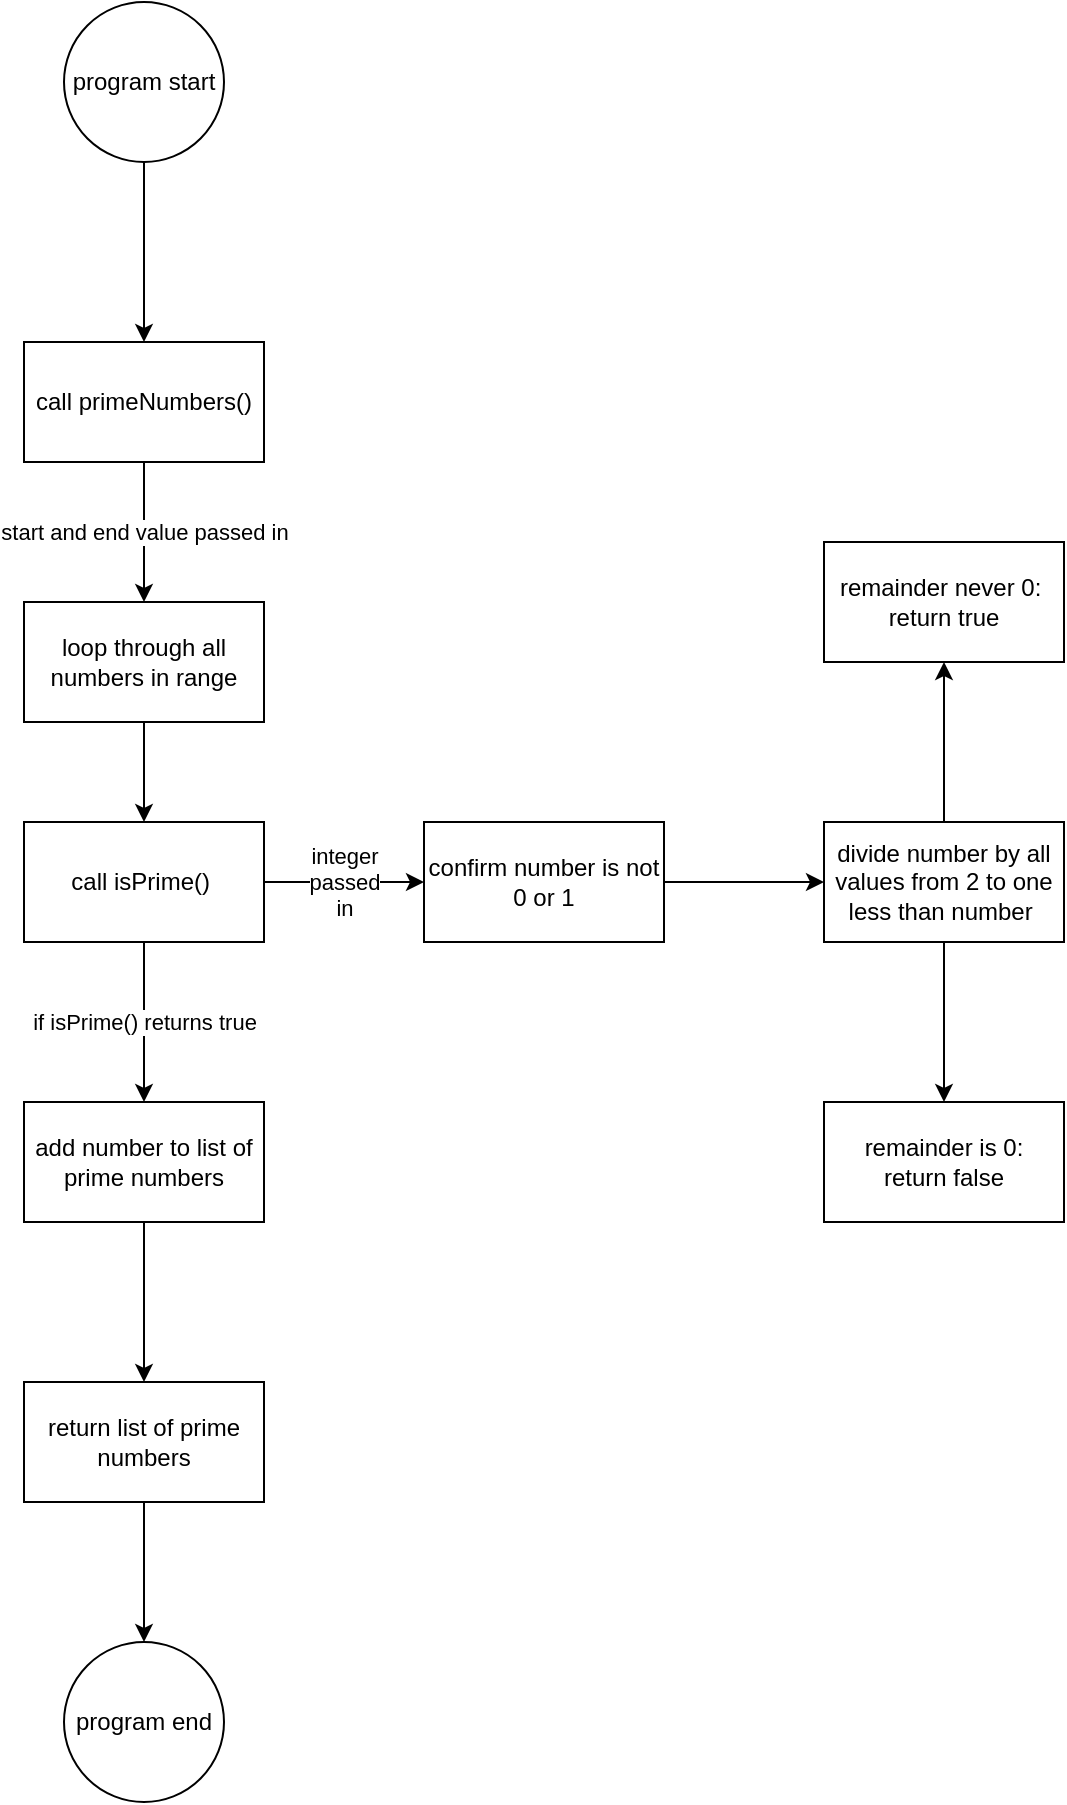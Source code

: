 <mxfile>
    <diagram id="1-bIVowU0tl6BX6uhpWJ" name="Page-1">
        <mxGraphModel dx="452" dy="692" grid="1" gridSize="10" guides="1" tooltips="1" connect="1" arrows="1" fold="1" page="1" pageScale="1" pageWidth="850" pageHeight="1100" math="0" shadow="0">
            <root>
                <mxCell id="0"/>
                <mxCell id="1" parent="0"/>
                <mxCell id="4" value="" style="edgeStyle=none;html=1;" edge="1" parent="1" source="2" target="3">
                    <mxGeometry relative="1" as="geometry"/>
                </mxCell>
                <mxCell id="2" value="program start" style="ellipse;whiteSpace=wrap;html=1;aspect=fixed;" vertex="1" parent="1">
                    <mxGeometry x="200" y="120" width="80" height="80" as="geometry"/>
                </mxCell>
                <mxCell id="6" value="start and end value passed in" style="edgeStyle=none;html=1;exitX=0.5;exitY=1;exitDx=0;exitDy=0;" edge="1" parent="1" source="3" target="5">
                    <mxGeometry relative="1" as="geometry"/>
                </mxCell>
                <mxCell id="3" value="call primeNumbers()" style="whiteSpace=wrap;html=1;" vertex="1" parent="1">
                    <mxGeometry x="180" y="290" width="120" height="60" as="geometry"/>
                </mxCell>
                <mxCell id="8" value="" style="edgeStyle=none;html=1;" edge="1" parent="1" source="5" target="7">
                    <mxGeometry relative="1" as="geometry"/>
                </mxCell>
                <mxCell id="5" value="loop through all numbers in range" style="whiteSpace=wrap;html=1;" vertex="1" parent="1">
                    <mxGeometry x="180" y="420" width="120" height="60" as="geometry"/>
                </mxCell>
                <mxCell id="10" value="integer&lt;br&gt;passed&lt;br&gt;in" style="edgeStyle=none;html=1;" edge="1" parent="1" source="7" target="9">
                    <mxGeometry relative="1" as="geometry"/>
                </mxCell>
                <mxCell id="18" value="if isPrime() returns true" style="edgeStyle=none;html=1;" edge="1" parent="1" source="7" target="17">
                    <mxGeometry relative="1" as="geometry"/>
                </mxCell>
                <mxCell id="7" value="call isPrime()&amp;nbsp;" style="whiteSpace=wrap;html=1;" vertex="1" parent="1">
                    <mxGeometry x="180" y="530" width="120" height="60" as="geometry"/>
                </mxCell>
                <mxCell id="12" value="" style="edgeStyle=none;html=1;" edge="1" parent="1" source="9" target="11">
                    <mxGeometry relative="1" as="geometry"/>
                </mxCell>
                <mxCell id="9" value="confirm number is not 0 or 1" style="whiteSpace=wrap;html=1;" vertex="1" parent="1">
                    <mxGeometry x="380" y="530" width="120" height="60" as="geometry"/>
                </mxCell>
                <mxCell id="14" value="" style="edgeStyle=none;html=1;" edge="1" parent="1" source="11" target="13">
                    <mxGeometry relative="1" as="geometry"/>
                </mxCell>
                <mxCell id="16" value="" style="edgeStyle=none;html=1;" edge="1" parent="1" source="11" target="15">
                    <mxGeometry relative="1" as="geometry"/>
                </mxCell>
                <mxCell id="11" value="divide number by all values from 2 to one less than number&amp;nbsp;" style="whiteSpace=wrap;html=1;" vertex="1" parent="1">
                    <mxGeometry x="580" y="530" width="120" height="60" as="geometry"/>
                </mxCell>
                <mxCell id="13" value="remainder is 0:&lt;br&gt;return false" style="whiteSpace=wrap;html=1;" vertex="1" parent="1">
                    <mxGeometry x="580" y="670" width="120" height="60" as="geometry"/>
                </mxCell>
                <mxCell id="15" value="remainder never 0:&amp;nbsp;&lt;br&gt;return true" style="whiteSpace=wrap;html=1;" vertex="1" parent="1">
                    <mxGeometry x="580" y="390" width="120" height="60" as="geometry"/>
                </mxCell>
                <mxCell id="20" value="" style="edgeStyle=none;html=1;" edge="1" parent="1" source="17" target="19">
                    <mxGeometry relative="1" as="geometry"/>
                </mxCell>
                <mxCell id="17" value="add number to list of prime numbers" style="whiteSpace=wrap;html=1;" vertex="1" parent="1">
                    <mxGeometry x="180" y="670" width="120" height="60" as="geometry"/>
                </mxCell>
                <mxCell id="22" value="" style="edgeStyle=none;html=1;" edge="1" parent="1" source="19" target="21">
                    <mxGeometry relative="1" as="geometry"/>
                </mxCell>
                <mxCell id="19" value="return list of prime numbers" style="whiteSpace=wrap;html=1;" vertex="1" parent="1">
                    <mxGeometry x="180" y="810" width="120" height="60" as="geometry"/>
                </mxCell>
                <mxCell id="21" value="program end" style="ellipse;whiteSpace=wrap;html=1;" vertex="1" parent="1">
                    <mxGeometry x="200" y="940" width="80" height="80" as="geometry"/>
                </mxCell>
            </root>
        </mxGraphModel>
    </diagram>
</mxfile>